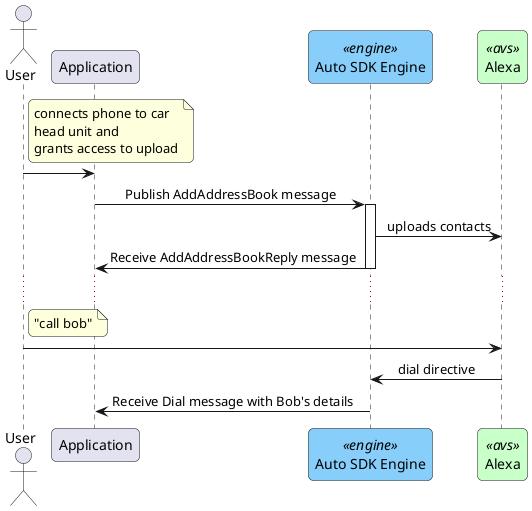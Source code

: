 @startuml

skinparam roundcorner 10
skinparam sequenceMessageAlign center
<style>
sequenceDiagram {
    .engine {
        BackgroundColor LightSkyBlue
        BorderColor CornflowerBlue
    }
    .avs {
        BackgroundColor TECHNOLOGY
        BorderColor Green
    }
}
</style>

actor User Order 10
participant Application  order 20
participant "Auto SDK Engine"  as AutoSDK  <<engine>> order 30
participant "Alexa" as Alexa <<avs>> order 40

note right of User
connects phone to car
head unit and
grants access to upload
end note

User -> Application
Application -> AutoSDK: Publish AddAddressBook message
activate AutoSDK
AutoSDK -> Alexa: uploads contacts
AutoSDK -> Application: Receive AddAddressBookReply message
deactivate AutoSDK
...

note right of User
"call bob"
end note

User -> Alexa

Alexa -> AutoSDK: dial directive

AutoSDK -> Application: Receive Dial message with Bob's details

@enduml